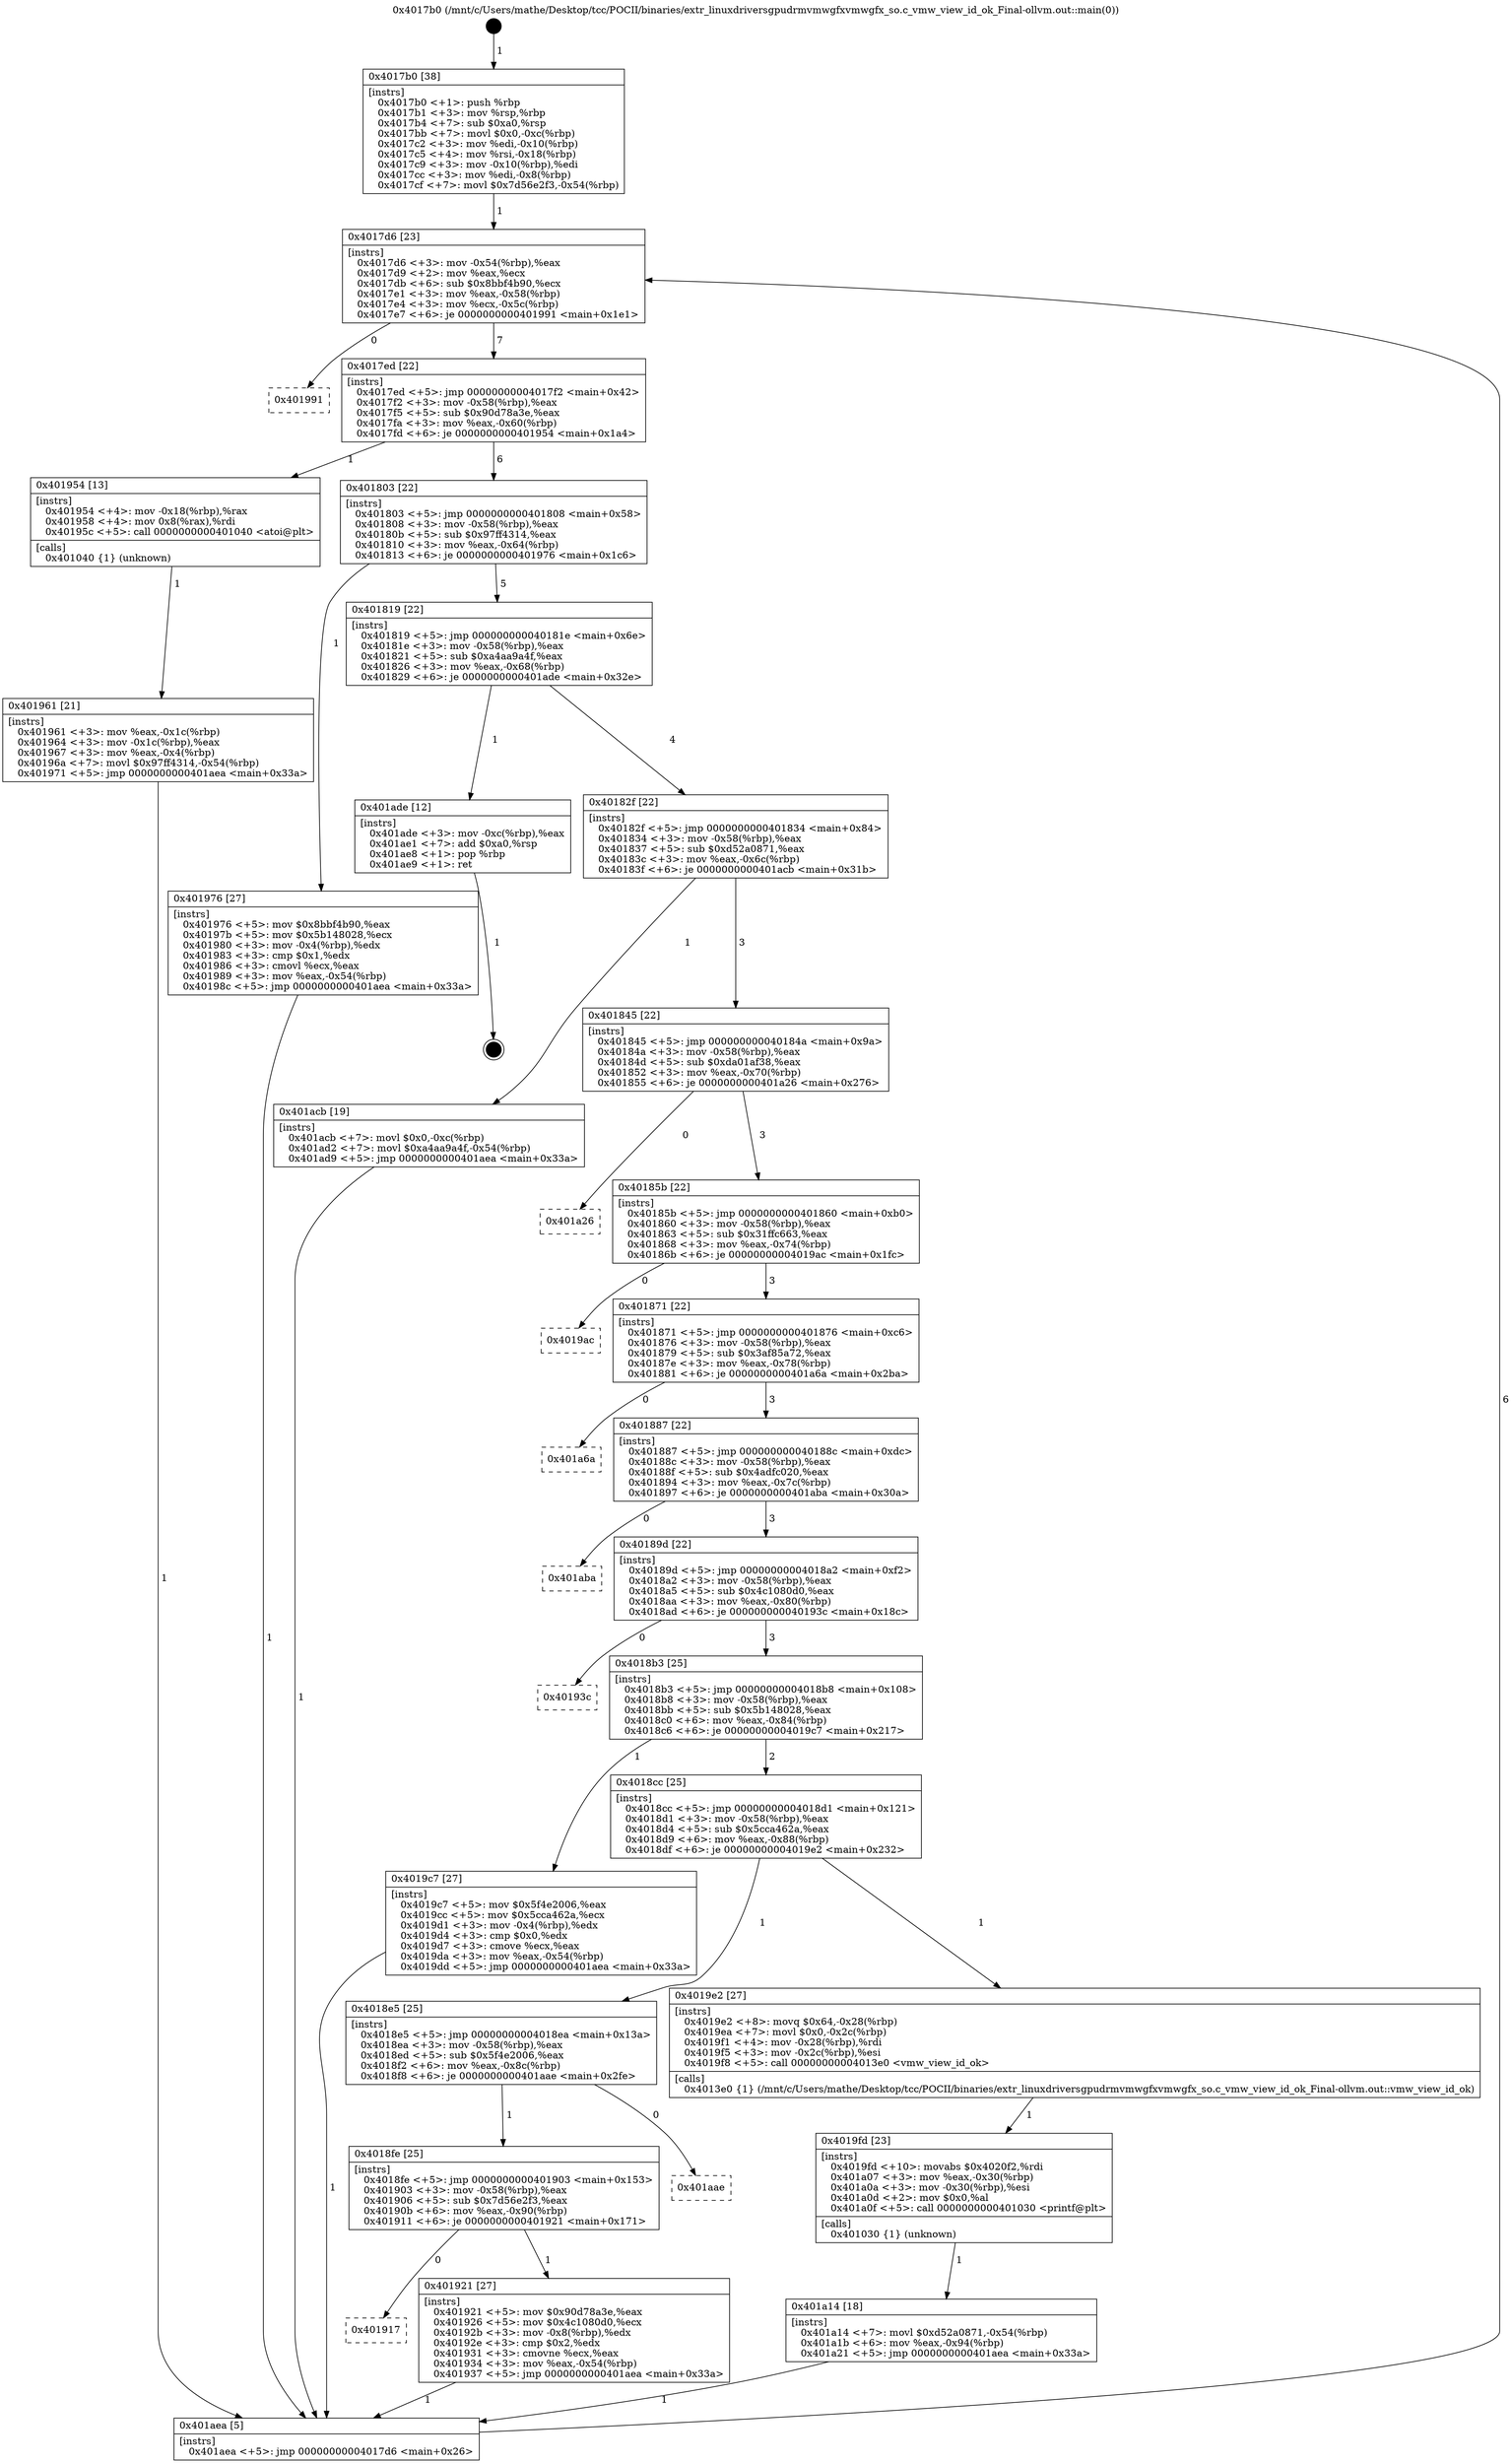 digraph "0x4017b0" {
  label = "0x4017b0 (/mnt/c/Users/mathe/Desktop/tcc/POCII/binaries/extr_linuxdriversgpudrmvmwgfxvmwgfx_so.c_vmw_view_id_ok_Final-ollvm.out::main(0))"
  labelloc = "t"
  node[shape=record]

  Entry [label="",width=0.3,height=0.3,shape=circle,fillcolor=black,style=filled]
  "0x4017d6" [label="{
     0x4017d6 [23]\l
     | [instrs]\l
     &nbsp;&nbsp;0x4017d6 \<+3\>: mov -0x54(%rbp),%eax\l
     &nbsp;&nbsp;0x4017d9 \<+2\>: mov %eax,%ecx\l
     &nbsp;&nbsp;0x4017db \<+6\>: sub $0x8bbf4b90,%ecx\l
     &nbsp;&nbsp;0x4017e1 \<+3\>: mov %eax,-0x58(%rbp)\l
     &nbsp;&nbsp;0x4017e4 \<+3\>: mov %ecx,-0x5c(%rbp)\l
     &nbsp;&nbsp;0x4017e7 \<+6\>: je 0000000000401991 \<main+0x1e1\>\l
  }"]
  "0x401991" [label="{
     0x401991\l
  }", style=dashed]
  "0x4017ed" [label="{
     0x4017ed [22]\l
     | [instrs]\l
     &nbsp;&nbsp;0x4017ed \<+5\>: jmp 00000000004017f2 \<main+0x42\>\l
     &nbsp;&nbsp;0x4017f2 \<+3\>: mov -0x58(%rbp),%eax\l
     &nbsp;&nbsp;0x4017f5 \<+5\>: sub $0x90d78a3e,%eax\l
     &nbsp;&nbsp;0x4017fa \<+3\>: mov %eax,-0x60(%rbp)\l
     &nbsp;&nbsp;0x4017fd \<+6\>: je 0000000000401954 \<main+0x1a4\>\l
  }"]
  Exit [label="",width=0.3,height=0.3,shape=circle,fillcolor=black,style=filled,peripheries=2]
  "0x401954" [label="{
     0x401954 [13]\l
     | [instrs]\l
     &nbsp;&nbsp;0x401954 \<+4\>: mov -0x18(%rbp),%rax\l
     &nbsp;&nbsp;0x401958 \<+4\>: mov 0x8(%rax),%rdi\l
     &nbsp;&nbsp;0x40195c \<+5\>: call 0000000000401040 \<atoi@plt\>\l
     | [calls]\l
     &nbsp;&nbsp;0x401040 \{1\} (unknown)\l
  }"]
  "0x401803" [label="{
     0x401803 [22]\l
     | [instrs]\l
     &nbsp;&nbsp;0x401803 \<+5\>: jmp 0000000000401808 \<main+0x58\>\l
     &nbsp;&nbsp;0x401808 \<+3\>: mov -0x58(%rbp),%eax\l
     &nbsp;&nbsp;0x40180b \<+5\>: sub $0x97ff4314,%eax\l
     &nbsp;&nbsp;0x401810 \<+3\>: mov %eax,-0x64(%rbp)\l
     &nbsp;&nbsp;0x401813 \<+6\>: je 0000000000401976 \<main+0x1c6\>\l
  }"]
  "0x401a14" [label="{
     0x401a14 [18]\l
     | [instrs]\l
     &nbsp;&nbsp;0x401a14 \<+7\>: movl $0xd52a0871,-0x54(%rbp)\l
     &nbsp;&nbsp;0x401a1b \<+6\>: mov %eax,-0x94(%rbp)\l
     &nbsp;&nbsp;0x401a21 \<+5\>: jmp 0000000000401aea \<main+0x33a\>\l
  }"]
  "0x401976" [label="{
     0x401976 [27]\l
     | [instrs]\l
     &nbsp;&nbsp;0x401976 \<+5\>: mov $0x8bbf4b90,%eax\l
     &nbsp;&nbsp;0x40197b \<+5\>: mov $0x5b148028,%ecx\l
     &nbsp;&nbsp;0x401980 \<+3\>: mov -0x4(%rbp),%edx\l
     &nbsp;&nbsp;0x401983 \<+3\>: cmp $0x1,%edx\l
     &nbsp;&nbsp;0x401986 \<+3\>: cmovl %ecx,%eax\l
     &nbsp;&nbsp;0x401989 \<+3\>: mov %eax,-0x54(%rbp)\l
     &nbsp;&nbsp;0x40198c \<+5\>: jmp 0000000000401aea \<main+0x33a\>\l
  }"]
  "0x401819" [label="{
     0x401819 [22]\l
     | [instrs]\l
     &nbsp;&nbsp;0x401819 \<+5\>: jmp 000000000040181e \<main+0x6e\>\l
     &nbsp;&nbsp;0x40181e \<+3\>: mov -0x58(%rbp),%eax\l
     &nbsp;&nbsp;0x401821 \<+5\>: sub $0xa4aa9a4f,%eax\l
     &nbsp;&nbsp;0x401826 \<+3\>: mov %eax,-0x68(%rbp)\l
     &nbsp;&nbsp;0x401829 \<+6\>: je 0000000000401ade \<main+0x32e\>\l
  }"]
  "0x4019fd" [label="{
     0x4019fd [23]\l
     | [instrs]\l
     &nbsp;&nbsp;0x4019fd \<+10\>: movabs $0x4020f2,%rdi\l
     &nbsp;&nbsp;0x401a07 \<+3\>: mov %eax,-0x30(%rbp)\l
     &nbsp;&nbsp;0x401a0a \<+3\>: mov -0x30(%rbp),%esi\l
     &nbsp;&nbsp;0x401a0d \<+2\>: mov $0x0,%al\l
     &nbsp;&nbsp;0x401a0f \<+5\>: call 0000000000401030 \<printf@plt\>\l
     | [calls]\l
     &nbsp;&nbsp;0x401030 \{1\} (unknown)\l
  }"]
  "0x401ade" [label="{
     0x401ade [12]\l
     | [instrs]\l
     &nbsp;&nbsp;0x401ade \<+3\>: mov -0xc(%rbp),%eax\l
     &nbsp;&nbsp;0x401ae1 \<+7\>: add $0xa0,%rsp\l
     &nbsp;&nbsp;0x401ae8 \<+1\>: pop %rbp\l
     &nbsp;&nbsp;0x401ae9 \<+1\>: ret\l
  }"]
  "0x40182f" [label="{
     0x40182f [22]\l
     | [instrs]\l
     &nbsp;&nbsp;0x40182f \<+5\>: jmp 0000000000401834 \<main+0x84\>\l
     &nbsp;&nbsp;0x401834 \<+3\>: mov -0x58(%rbp),%eax\l
     &nbsp;&nbsp;0x401837 \<+5\>: sub $0xd52a0871,%eax\l
     &nbsp;&nbsp;0x40183c \<+3\>: mov %eax,-0x6c(%rbp)\l
     &nbsp;&nbsp;0x40183f \<+6\>: je 0000000000401acb \<main+0x31b\>\l
  }"]
  "0x401961" [label="{
     0x401961 [21]\l
     | [instrs]\l
     &nbsp;&nbsp;0x401961 \<+3\>: mov %eax,-0x1c(%rbp)\l
     &nbsp;&nbsp;0x401964 \<+3\>: mov -0x1c(%rbp),%eax\l
     &nbsp;&nbsp;0x401967 \<+3\>: mov %eax,-0x4(%rbp)\l
     &nbsp;&nbsp;0x40196a \<+7\>: movl $0x97ff4314,-0x54(%rbp)\l
     &nbsp;&nbsp;0x401971 \<+5\>: jmp 0000000000401aea \<main+0x33a\>\l
  }"]
  "0x401acb" [label="{
     0x401acb [19]\l
     | [instrs]\l
     &nbsp;&nbsp;0x401acb \<+7\>: movl $0x0,-0xc(%rbp)\l
     &nbsp;&nbsp;0x401ad2 \<+7\>: movl $0xa4aa9a4f,-0x54(%rbp)\l
     &nbsp;&nbsp;0x401ad9 \<+5\>: jmp 0000000000401aea \<main+0x33a\>\l
  }"]
  "0x401845" [label="{
     0x401845 [22]\l
     | [instrs]\l
     &nbsp;&nbsp;0x401845 \<+5\>: jmp 000000000040184a \<main+0x9a\>\l
     &nbsp;&nbsp;0x40184a \<+3\>: mov -0x58(%rbp),%eax\l
     &nbsp;&nbsp;0x40184d \<+5\>: sub $0xda01af38,%eax\l
     &nbsp;&nbsp;0x401852 \<+3\>: mov %eax,-0x70(%rbp)\l
     &nbsp;&nbsp;0x401855 \<+6\>: je 0000000000401a26 \<main+0x276\>\l
  }"]
  "0x4017b0" [label="{
     0x4017b0 [38]\l
     | [instrs]\l
     &nbsp;&nbsp;0x4017b0 \<+1\>: push %rbp\l
     &nbsp;&nbsp;0x4017b1 \<+3\>: mov %rsp,%rbp\l
     &nbsp;&nbsp;0x4017b4 \<+7\>: sub $0xa0,%rsp\l
     &nbsp;&nbsp;0x4017bb \<+7\>: movl $0x0,-0xc(%rbp)\l
     &nbsp;&nbsp;0x4017c2 \<+3\>: mov %edi,-0x10(%rbp)\l
     &nbsp;&nbsp;0x4017c5 \<+4\>: mov %rsi,-0x18(%rbp)\l
     &nbsp;&nbsp;0x4017c9 \<+3\>: mov -0x10(%rbp),%edi\l
     &nbsp;&nbsp;0x4017cc \<+3\>: mov %edi,-0x8(%rbp)\l
     &nbsp;&nbsp;0x4017cf \<+7\>: movl $0x7d56e2f3,-0x54(%rbp)\l
  }"]
  "0x401a26" [label="{
     0x401a26\l
  }", style=dashed]
  "0x40185b" [label="{
     0x40185b [22]\l
     | [instrs]\l
     &nbsp;&nbsp;0x40185b \<+5\>: jmp 0000000000401860 \<main+0xb0\>\l
     &nbsp;&nbsp;0x401860 \<+3\>: mov -0x58(%rbp),%eax\l
     &nbsp;&nbsp;0x401863 \<+5\>: sub $0x31ffc663,%eax\l
     &nbsp;&nbsp;0x401868 \<+3\>: mov %eax,-0x74(%rbp)\l
     &nbsp;&nbsp;0x40186b \<+6\>: je 00000000004019ac \<main+0x1fc\>\l
  }"]
  "0x401aea" [label="{
     0x401aea [5]\l
     | [instrs]\l
     &nbsp;&nbsp;0x401aea \<+5\>: jmp 00000000004017d6 \<main+0x26\>\l
  }"]
  "0x4019ac" [label="{
     0x4019ac\l
  }", style=dashed]
  "0x401871" [label="{
     0x401871 [22]\l
     | [instrs]\l
     &nbsp;&nbsp;0x401871 \<+5\>: jmp 0000000000401876 \<main+0xc6\>\l
     &nbsp;&nbsp;0x401876 \<+3\>: mov -0x58(%rbp),%eax\l
     &nbsp;&nbsp;0x401879 \<+5\>: sub $0x3af85a72,%eax\l
     &nbsp;&nbsp;0x40187e \<+3\>: mov %eax,-0x78(%rbp)\l
     &nbsp;&nbsp;0x401881 \<+6\>: je 0000000000401a6a \<main+0x2ba\>\l
  }"]
  "0x401917" [label="{
     0x401917\l
  }", style=dashed]
  "0x401a6a" [label="{
     0x401a6a\l
  }", style=dashed]
  "0x401887" [label="{
     0x401887 [22]\l
     | [instrs]\l
     &nbsp;&nbsp;0x401887 \<+5\>: jmp 000000000040188c \<main+0xdc\>\l
     &nbsp;&nbsp;0x40188c \<+3\>: mov -0x58(%rbp),%eax\l
     &nbsp;&nbsp;0x40188f \<+5\>: sub $0x4adfc020,%eax\l
     &nbsp;&nbsp;0x401894 \<+3\>: mov %eax,-0x7c(%rbp)\l
     &nbsp;&nbsp;0x401897 \<+6\>: je 0000000000401aba \<main+0x30a\>\l
  }"]
  "0x401921" [label="{
     0x401921 [27]\l
     | [instrs]\l
     &nbsp;&nbsp;0x401921 \<+5\>: mov $0x90d78a3e,%eax\l
     &nbsp;&nbsp;0x401926 \<+5\>: mov $0x4c1080d0,%ecx\l
     &nbsp;&nbsp;0x40192b \<+3\>: mov -0x8(%rbp),%edx\l
     &nbsp;&nbsp;0x40192e \<+3\>: cmp $0x2,%edx\l
     &nbsp;&nbsp;0x401931 \<+3\>: cmovne %ecx,%eax\l
     &nbsp;&nbsp;0x401934 \<+3\>: mov %eax,-0x54(%rbp)\l
     &nbsp;&nbsp;0x401937 \<+5\>: jmp 0000000000401aea \<main+0x33a\>\l
  }"]
  "0x401aba" [label="{
     0x401aba\l
  }", style=dashed]
  "0x40189d" [label="{
     0x40189d [22]\l
     | [instrs]\l
     &nbsp;&nbsp;0x40189d \<+5\>: jmp 00000000004018a2 \<main+0xf2\>\l
     &nbsp;&nbsp;0x4018a2 \<+3\>: mov -0x58(%rbp),%eax\l
     &nbsp;&nbsp;0x4018a5 \<+5\>: sub $0x4c1080d0,%eax\l
     &nbsp;&nbsp;0x4018aa \<+3\>: mov %eax,-0x80(%rbp)\l
     &nbsp;&nbsp;0x4018ad \<+6\>: je 000000000040193c \<main+0x18c\>\l
  }"]
  "0x4018fe" [label="{
     0x4018fe [25]\l
     | [instrs]\l
     &nbsp;&nbsp;0x4018fe \<+5\>: jmp 0000000000401903 \<main+0x153\>\l
     &nbsp;&nbsp;0x401903 \<+3\>: mov -0x58(%rbp),%eax\l
     &nbsp;&nbsp;0x401906 \<+5\>: sub $0x7d56e2f3,%eax\l
     &nbsp;&nbsp;0x40190b \<+6\>: mov %eax,-0x90(%rbp)\l
     &nbsp;&nbsp;0x401911 \<+6\>: je 0000000000401921 \<main+0x171\>\l
  }"]
  "0x40193c" [label="{
     0x40193c\l
  }", style=dashed]
  "0x4018b3" [label="{
     0x4018b3 [25]\l
     | [instrs]\l
     &nbsp;&nbsp;0x4018b3 \<+5\>: jmp 00000000004018b8 \<main+0x108\>\l
     &nbsp;&nbsp;0x4018b8 \<+3\>: mov -0x58(%rbp),%eax\l
     &nbsp;&nbsp;0x4018bb \<+5\>: sub $0x5b148028,%eax\l
     &nbsp;&nbsp;0x4018c0 \<+6\>: mov %eax,-0x84(%rbp)\l
     &nbsp;&nbsp;0x4018c6 \<+6\>: je 00000000004019c7 \<main+0x217\>\l
  }"]
  "0x401aae" [label="{
     0x401aae\l
  }", style=dashed]
  "0x4019c7" [label="{
     0x4019c7 [27]\l
     | [instrs]\l
     &nbsp;&nbsp;0x4019c7 \<+5\>: mov $0x5f4e2006,%eax\l
     &nbsp;&nbsp;0x4019cc \<+5\>: mov $0x5cca462a,%ecx\l
     &nbsp;&nbsp;0x4019d1 \<+3\>: mov -0x4(%rbp),%edx\l
     &nbsp;&nbsp;0x4019d4 \<+3\>: cmp $0x0,%edx\l
     &nbsp;&nbsp;0x4019d7 \<+3\>: cmove %ecx,%eax\l
     &nbsp;&nbsp;0x4019da \<+3\>: mov %eax,-0x54(%rbp)\l
     &nbsp;&nbsp;0x4019dd \<+5\>: jmp 0000000000401aea \<main+0x33a\>\l
  }"]
  "0x4018cc" [label="{
     0x4018cc [25]\l
     | [instrs]\l
     &nbsp;&nbsp;0x4018cc \<+5\>: jmp 00000000004018d1 \<main+0x121\>\l
     &nbsp;&nbsp;0x4018d1 \<+3\>: mov -0x58(%rbp),%eax\l
     &nbsp;&nbsp;0x4018d4 \<+5\>: sub $0x5cca462a,%eax\l
     &nbsp;&nbsp;0x4018d9 \<+6\>: mov %eax,-0x88(%rbp)\l
     &nbsp;&nbsp;0x4018df \<+6\>: je 00000000004019e2 \<main+0x232\>\l
  }"]
  "0x4018e5" [label="{
     0x4018e5 [25]\l
     | [instrs]\l
     &nbsp;&nbsp;0x4018e5 \<+5\>: jmp 00000000004018ea \<main+0x13a\>\l
     &nbsp;&nbsp;0x4018ea \<+3\>: mov -0x58(%rbp),%eax\l
     &nbsp;&nbsp;0x4018ed \<+5\>: sub $0x5f4e2006,%eax\l
     &nbsp;&nbsp;0x4018f2 \<+6\>: mov %eax,-0x8c(%rbp)\l
     &nbsp;&nbsp;0x4018f8 \<+6\>: je 0000000000401aae \<main+0x2fe\>\l
  }"]
  "0x4019e2" [label="{
     0x4019e2 [27]\l
     | [instrs]\l
     &nbsp;&nbsp;0x4019e2 \<+8\>: movq $0x64,-0x28(%rbp)\l
     &nbsp;&nbsp;0x4019ea \<+7\>: movl $0x0,-0x2c(%rbp)\l
     &nbsp;&nbsp;0x4019f1 \<+4\>: mov -0x28(%rbp),%rdi\l
     &nbsp;&nbsp;0x4019f5 \<+3\>: mov -0x2c(%rbp),%esi\l
     &nbsp;&nbsp;0x4019f8 \<+5\>: call 00000000004013e0 \<vmw_view_id_ok\>\l
     | [calls]\l
     &nbsp;&nbsp;0x4013e0 \{1\} (/mnt/c/Users/mathe/Desktop/tcc/POCII/binaries/extr_linuxdriversgpudrmvmwgfxvmwgfx_so.c_vmw_view_id_ok_Final-ollvm.out::vmw_view_id_ok)\l
  }"]
  Entry -> "0x4017b0" [label=" 1"]
  "0x4017d6" -> "0x401991" [label=" 0"]
  "0x4017d6" -> "0x4017ed" [label=" 7"]
  "0x401ade" -> Exit [label=" 1"]
  "0x4017ed" -> "0x401954" [label=" 1"]
  "0x4017ed" -> "0x401803" [label=" 6"]
  "0x401acb" -> "0x401aea" [label=" 1"]
  "0x401803" -> "0x401976" [label=" 1"]
  "0x401803" -> "0x401819" [label=" 5"]
  "0x401a14" -> "0x401aea" [label=" 1"]
  "0x401819" -> "0x401ade" [label=" 1"]
  "0x401819" -> "0x40182f" [label=" 4"]
  "0x4019fd" -> "0x401a14" [label=" 1"]
  "0x40182f" -> "0x401acb" [label=" 1"]
  "0x40182f" -> "0x401845" [label=" 3"]
  "0x4019e2" -> "0x4019fd" [label=" 1"]
  "0x401845" -> "0x401a26" [label=" 0"]
  "0x401845" -> "0x40185b" [label=" 3"]
  "0x4019c7" -> "0x401aea" [label=" 1"]
  "0x40185b" -> "0x4019ac" [label=" 0"]
  "0x40185b" -> "0x401871" [label=" 3"]
  "0x401976" -> "0x401aea" [label=" 1"]
  "0x401871" -> "0x401a6a" [label=" 0"]
  "0x401871" -> "0x401887" [label=" 3"]
  "0x401961" -> "0x401aea" [label=" 1"]
  "0x401887" -> "0x401aba" [label=" 0"]
  "0x401887" -> "0x40189d" [label=" 3"]
  "0x401954" -> "0x401961" [label=" 1"]
  "0x40189d" -> "0x40193c" [label=" 0"]
  "0x40189d" -> "0x4018b3" [label=" 3"]
  "0x4017b0" -> "0x4017d6" [label=" 1"]
  "0x4018b3" -> "0x4019c7" [label=" 1"]
  "0x4018b3" -> "0x4018cc" [label=" 2"]
  "0x401921" -> "0x401aea" [label=" 1"]
  "0x4018cc" -> "0x4019e2" [label=" 1"]
  "0x4018cc" -> "0x4018e5" [label=" 1"]
  "0x4018fe" -> "0x401917" [label=" 0"]
  "0x4018e5" -> "0x401aae" [label=" 0"]
  "0x4018e5" -> "0x4018fe" [label=" 1"]
  "0x401aea" -> "0x4017d6" [label=" 6"]
  "0x4018fe" -> "0x401921" [label=" 1"]
}
